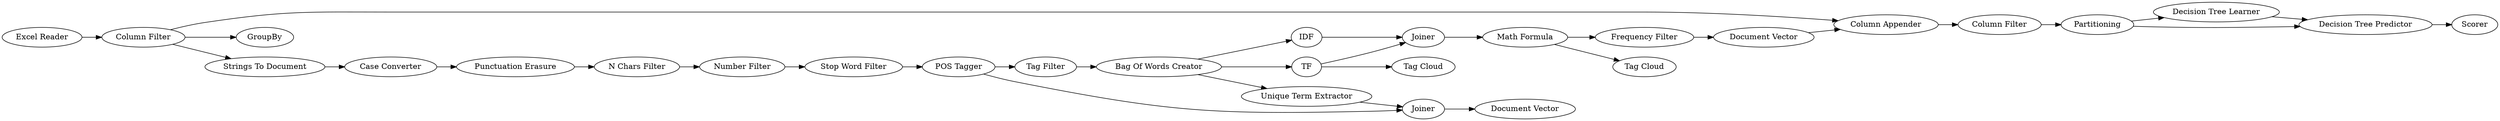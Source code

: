 digraph {
	27 -> 50
	4 -> 5
	23 -> 24
	46 -> 11
	13 -> 14
	22 -> 23
	51 -> 52
	12 -> 13
	30 -> 31
	31 -> 32
	29 -> 30
	44 -> 27
	46 -> 52
	26 -> 27
	11 -> 12
	25 -> 26
	44 -> 45
	50 -> 29
	13 -> 23
	29 -> 31
	7 -> 46
	12 -> 51
	12 -> 22
	24 -> 25
	6 -> 7
	44 -> 2
	43 -> 44
	52 -> 53
	3 -> 4
	24 -> 49
	5 -> 6
	2 -> 3
	27 [label="Column Appender"]
	7 [label="Stop Word Filter"]
	26 [label="Document Vector"]
	32 [label=Scorer]
	3 [label="Case Converter"]
	24 [label="Math Formula"]
	49 [label="Tag Cloud"]
	31 [label="Decision Tree Predictor"]
	51 [label="Unique Term Extractor"]
	6 [label="Number Filter"]
	25 [label="Frequency Filter"]
	12 [label="Bag Of Words Creator"]
	50 [label="Column Filter"]
	22 [label=IDF]
	53 [label="Document Vector"]
	11 [label="Tag Filter"]
	4 [label="Punctuation Erasure"]
	23 [label=Joiner]
	14 [label="Tag Cloud"]
	5 [label="N Chars Filter"]
	13 [label=TF]
	43 [label="Excel Reader"]
	44 [label="Column Filter"]
	29 [label=Partitioning]
	46 [label="POS Tagger"]
	52 [label=Joiner]
	30 [label="Decision Tree Learner"]
	2 [label="Strings To Document"]
	45 [label=GroupBy]
	rankdir=LR
}
